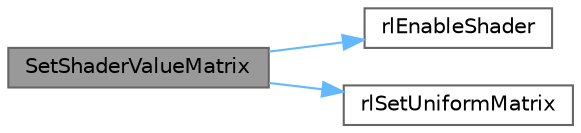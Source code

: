 digraph "SetShaderValueMatrix"
{
 // LATEX_PDF_SIZE
  bgcolor="transparent";
  edge [fontname=Helvetica,fontsize=10,labelfontname=Helvetica,labelfontsize=10];
  node [fontname=Helvetica,fontsize=10,shape=box,height=0.2,width=0.4];
  rankdir="LR";
  Node1 [id="Node000001",label="SetShaderValueMatrix",height=0.2,width=0.4,color="gray40", fillcolor="grey60", style="filled", fontcolor="black",tooltip=" "];
  Node1 -> Node2 [id="edge5_Node000001_Node000002",color="steelblue1",style="solid",tooltip=" "];
  Node2 [id="Node000002",label="rlEnableShader",height=0.2,width=0.4,color="grey40", fillcolor="white", style="filled",URL="$_classes_2lib_2rlgl_8h.html#a97b0527a8b1e7effb4d01fcc4de27a5c",tooltip=" "];
  Node1 -> Node3 [id="edge6_Node000001_Node000003",color="steelblue1",style="solid",tooltip=" "];
  Node3 [id="Node000003",label="rlSetUniformMatrix",height=0.2,width=0.4,color="grey40", fillcolor="white", style="filled",URL="$_classes_2lib_2rlgl_8h.html#a5b6c74c1ea817477c2e3ffb28dcd5235",tooltip=" "];
}
